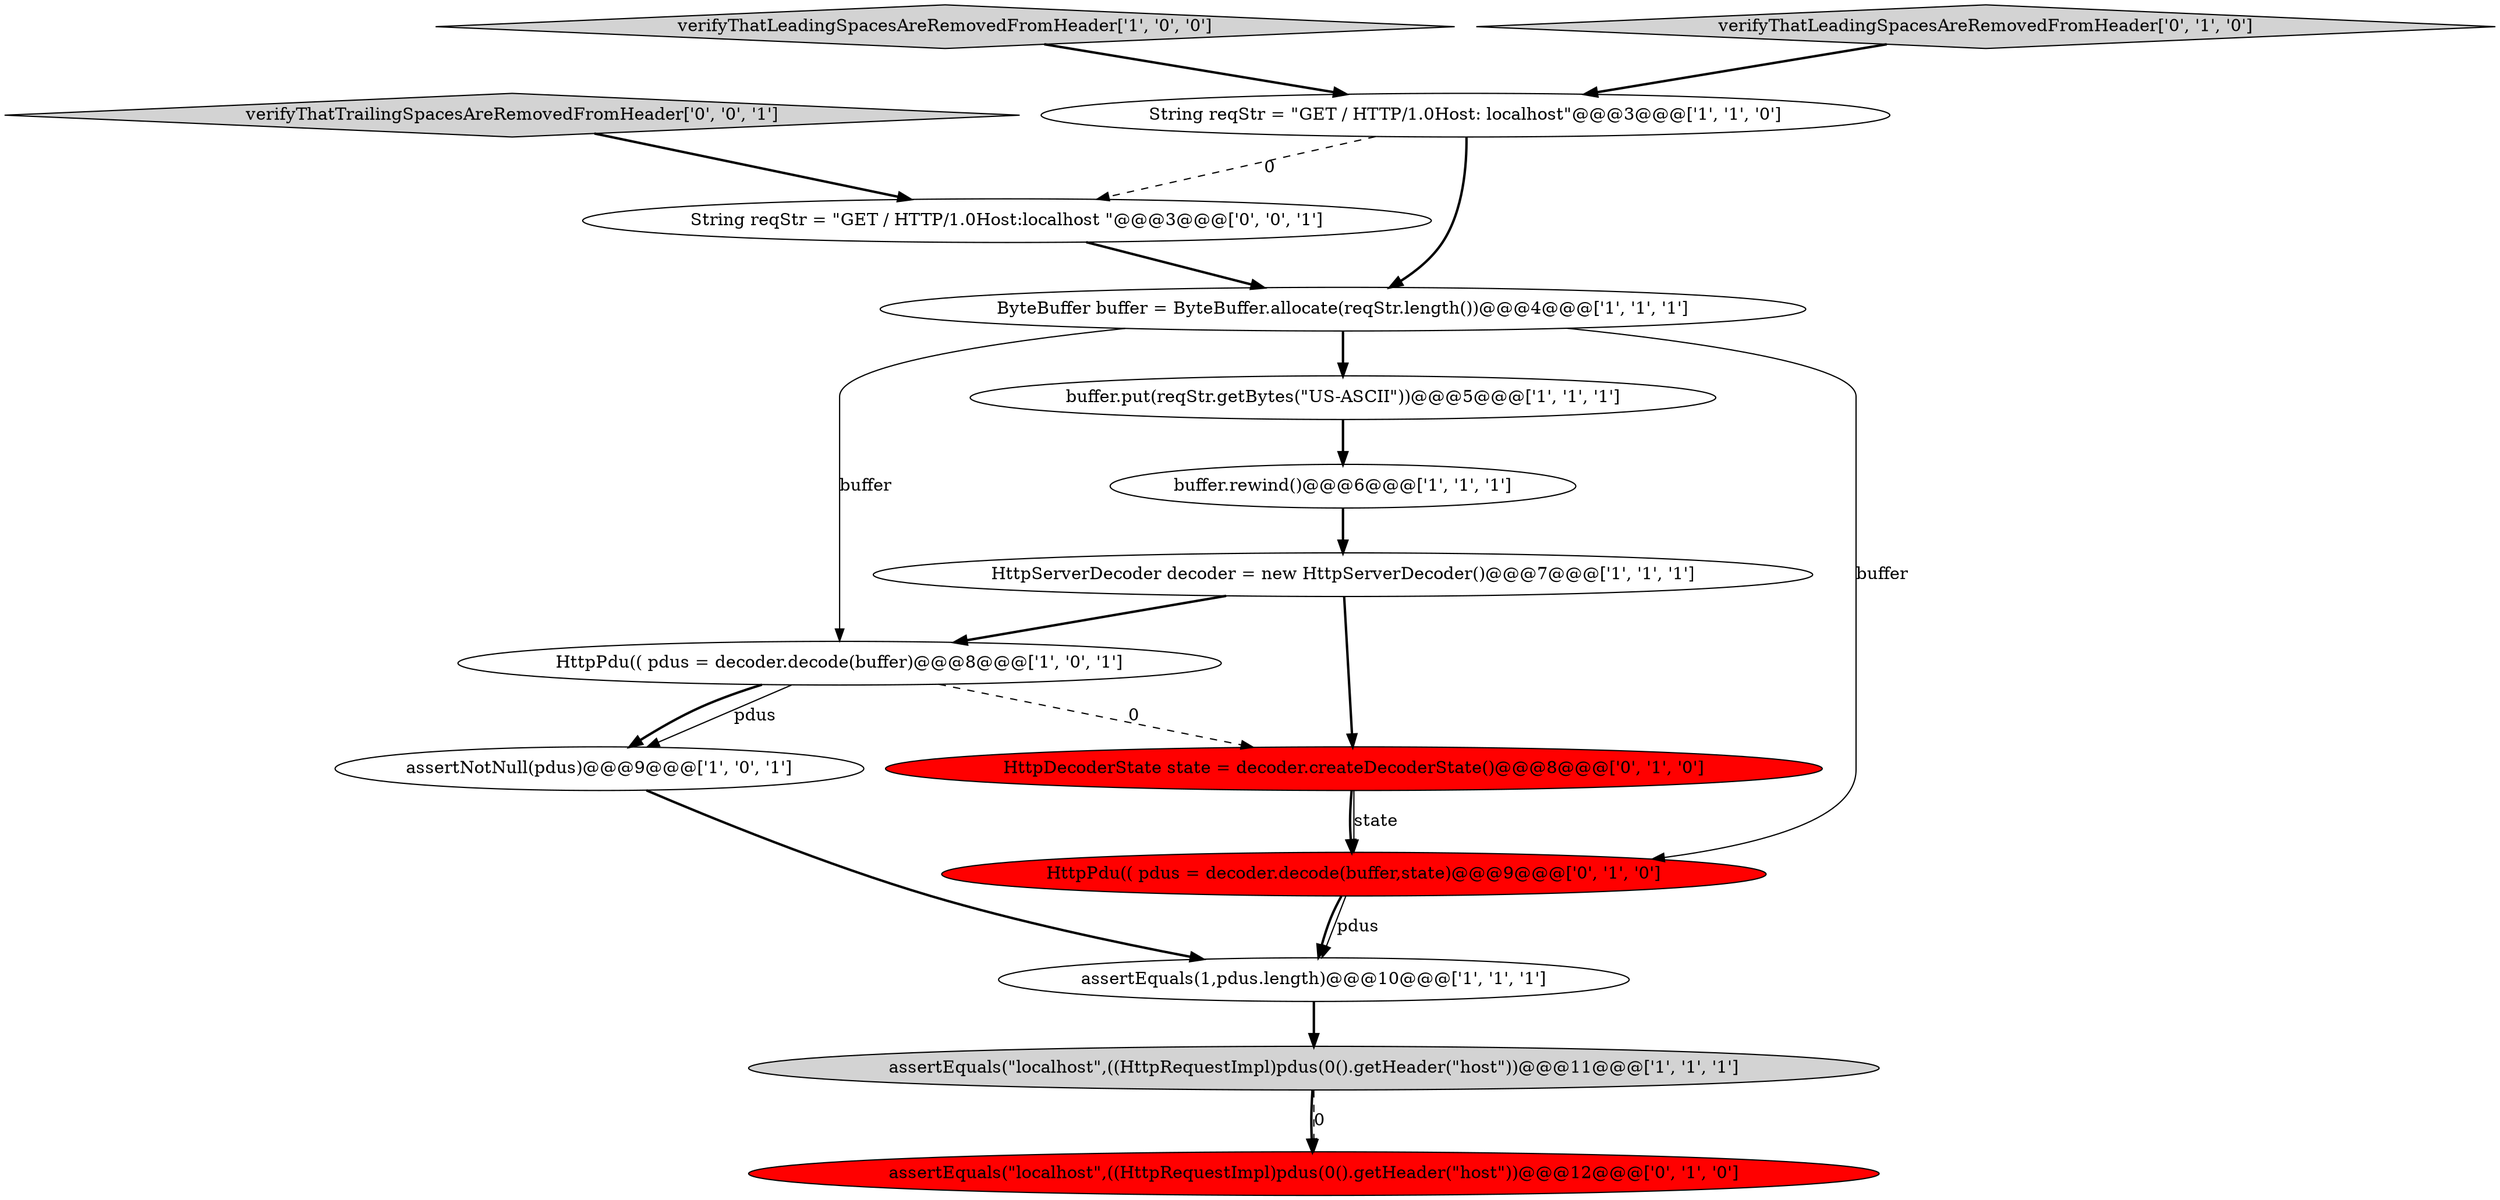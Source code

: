 digraph {
1 [style = filled, label = "assertEquals(\"localhost\",((HttpRequestImpl)pdus(0().getHeader(\"host\"))@@@11@@@['1', '1', '1']", fillcolor = lightgray, shape = ellipse image = "AAA0AAABBB1BBB"];
10 [style = filled, label = "HttpPdu(( pdus = decoder.decode(buffer,state)@@@9@@@['0', '1', '0']", fillcolor = red, shape = ellipse image = "AAA1AAABBB2BBB"];
8 [style = filled, label = "String reqStr = \"GET / HTTP/1.0Host: localhost\"@@@3@@@['1', '1', '0']", fillcolor = white, shape = ellipse image = "AAA0AAABBB1BBB"];
13 [style = filled, label = "assertEquals(\"localhost\",((HttpRequestImpl)pdus(0().getHeader(\"host\"))@@@12@@@['0', '1', '0']", fillcolor = red, shape = ellipse image = "AAA1AAABBB2BBB"];
0 [style = filled, label = "HttpPdu(( pdus = decoder.decode(buffer)@@@8@@@['1', '0', '1']", fillcolor = white, shape = ellipse image = "AAA0AAABBB1BBB"];
6 [style = filled, label = "HttpServerDecoder decoder = new HttpServerDecoder()@@@7@@@['1', '1', '1']", fillcolor = white, shape = ellipse image = "AAA0AAABBB1BBB"];
9 [style = filled, label = "assertEquals(1,pdus.length)@@@10@@@['1', '1', '1']", fillcolor = white, shape = ellipse image = "AAA0AAABBB1BBB"];
11 [style = filled, label = "HttpDecoderState state = decoder.createDecoderState()@@@8@@@['0', '1', '0']", fillcolor = red, shape = ellipse image = "AAA1AAABBB2BBB"];
2 [style = filled, label = "verifyThatLeadingSpacesAreRemovedFromHeader['1', '0', '0']", fillcolor = lightgray, shape = diamond image = "AAA0AAABBB1BBB"];
4 [style = filled, label = "buffer.rewind()@@@6@@@['1', '1', '1']", fillcolor = white, shape = ellipse image = "AAA0AAABBB1BBB"];
14 [style = filled, label = "String reqStr = \"GET / HTTP/1.0Host:localhost \"@@@3@@@['0', '0', '1']", fillcolor = white, shape = ellipse image = "AAA0AAABBB3BBB"];
7 [style = filled, label = "ByteBuffer buffer = ByteBuffer.allocate(reqStr.length())@@@4@@@['1', '1', '1']", fillcolor = white, shape = ellipse image = "AAA0AAABBB1BBB"];
15 [style = filled, label = "verifyThatTrailingSpacesAreRemovedFromHeader['0', '0', '1']", fillcolor = lightgray, shape = diamond image = "AAA0AAABBB3BBB"];
12 [style = filled, label = "verifyThatLeadingSpacesAreRemovedFromHeader['0', '1', '0']", fillcolor = lightgray, shape = diamond image = "AAA0AAABBB2BBB"];
5 [style = filled, label = "assertNotNull(pdus)@@@9@@@['1', '0', '1']", fillcolor = white, shape = ellipse image = "AAA0AAABBB1BBB"];
3 [style = filled, label = "buffer.put(reqStr.getBytes(\"US-ASCII\"))@@@5@@@['1', '1', '1']", fillcolor = white, shape = ellipse image = "AAA0AAABBB1BBB"];
5->9 [style = bold, label=""];
15->14 [style = bold, label=""];
4->6 [style = bold, label=""];
7->0 [style = solid, label="buffer"];
0->11 [style = dashed, label="0"];
6->0 [style = bold, label=""];
10->9 [style = solid, label="pdus"];
7->10 [style = solid, label="buffer"];
8->14 [style = dashed, label="0"];
3->4 [style = bold, label=""];
1->13 [style = bold, label=""];
7->3 [style = bold, label=""];
8->7 [style = bold, label=""];
14->7 [style = bold, label=""];
1->13 [style = dashed, label="0"];
0->5 [style = solid, label="pdus"];
11->10 [style = bold, label=""];
12->8 [style = bold, label=""];
6->11 [style = bold, label=""];
10->9 [style = bold, label=""];
9->1 [style = bold, label=""];
11->10 [style = solid, label="state"];
2->8 [style = bold, label=""];
0->5 [style = bold, label=""];
}
